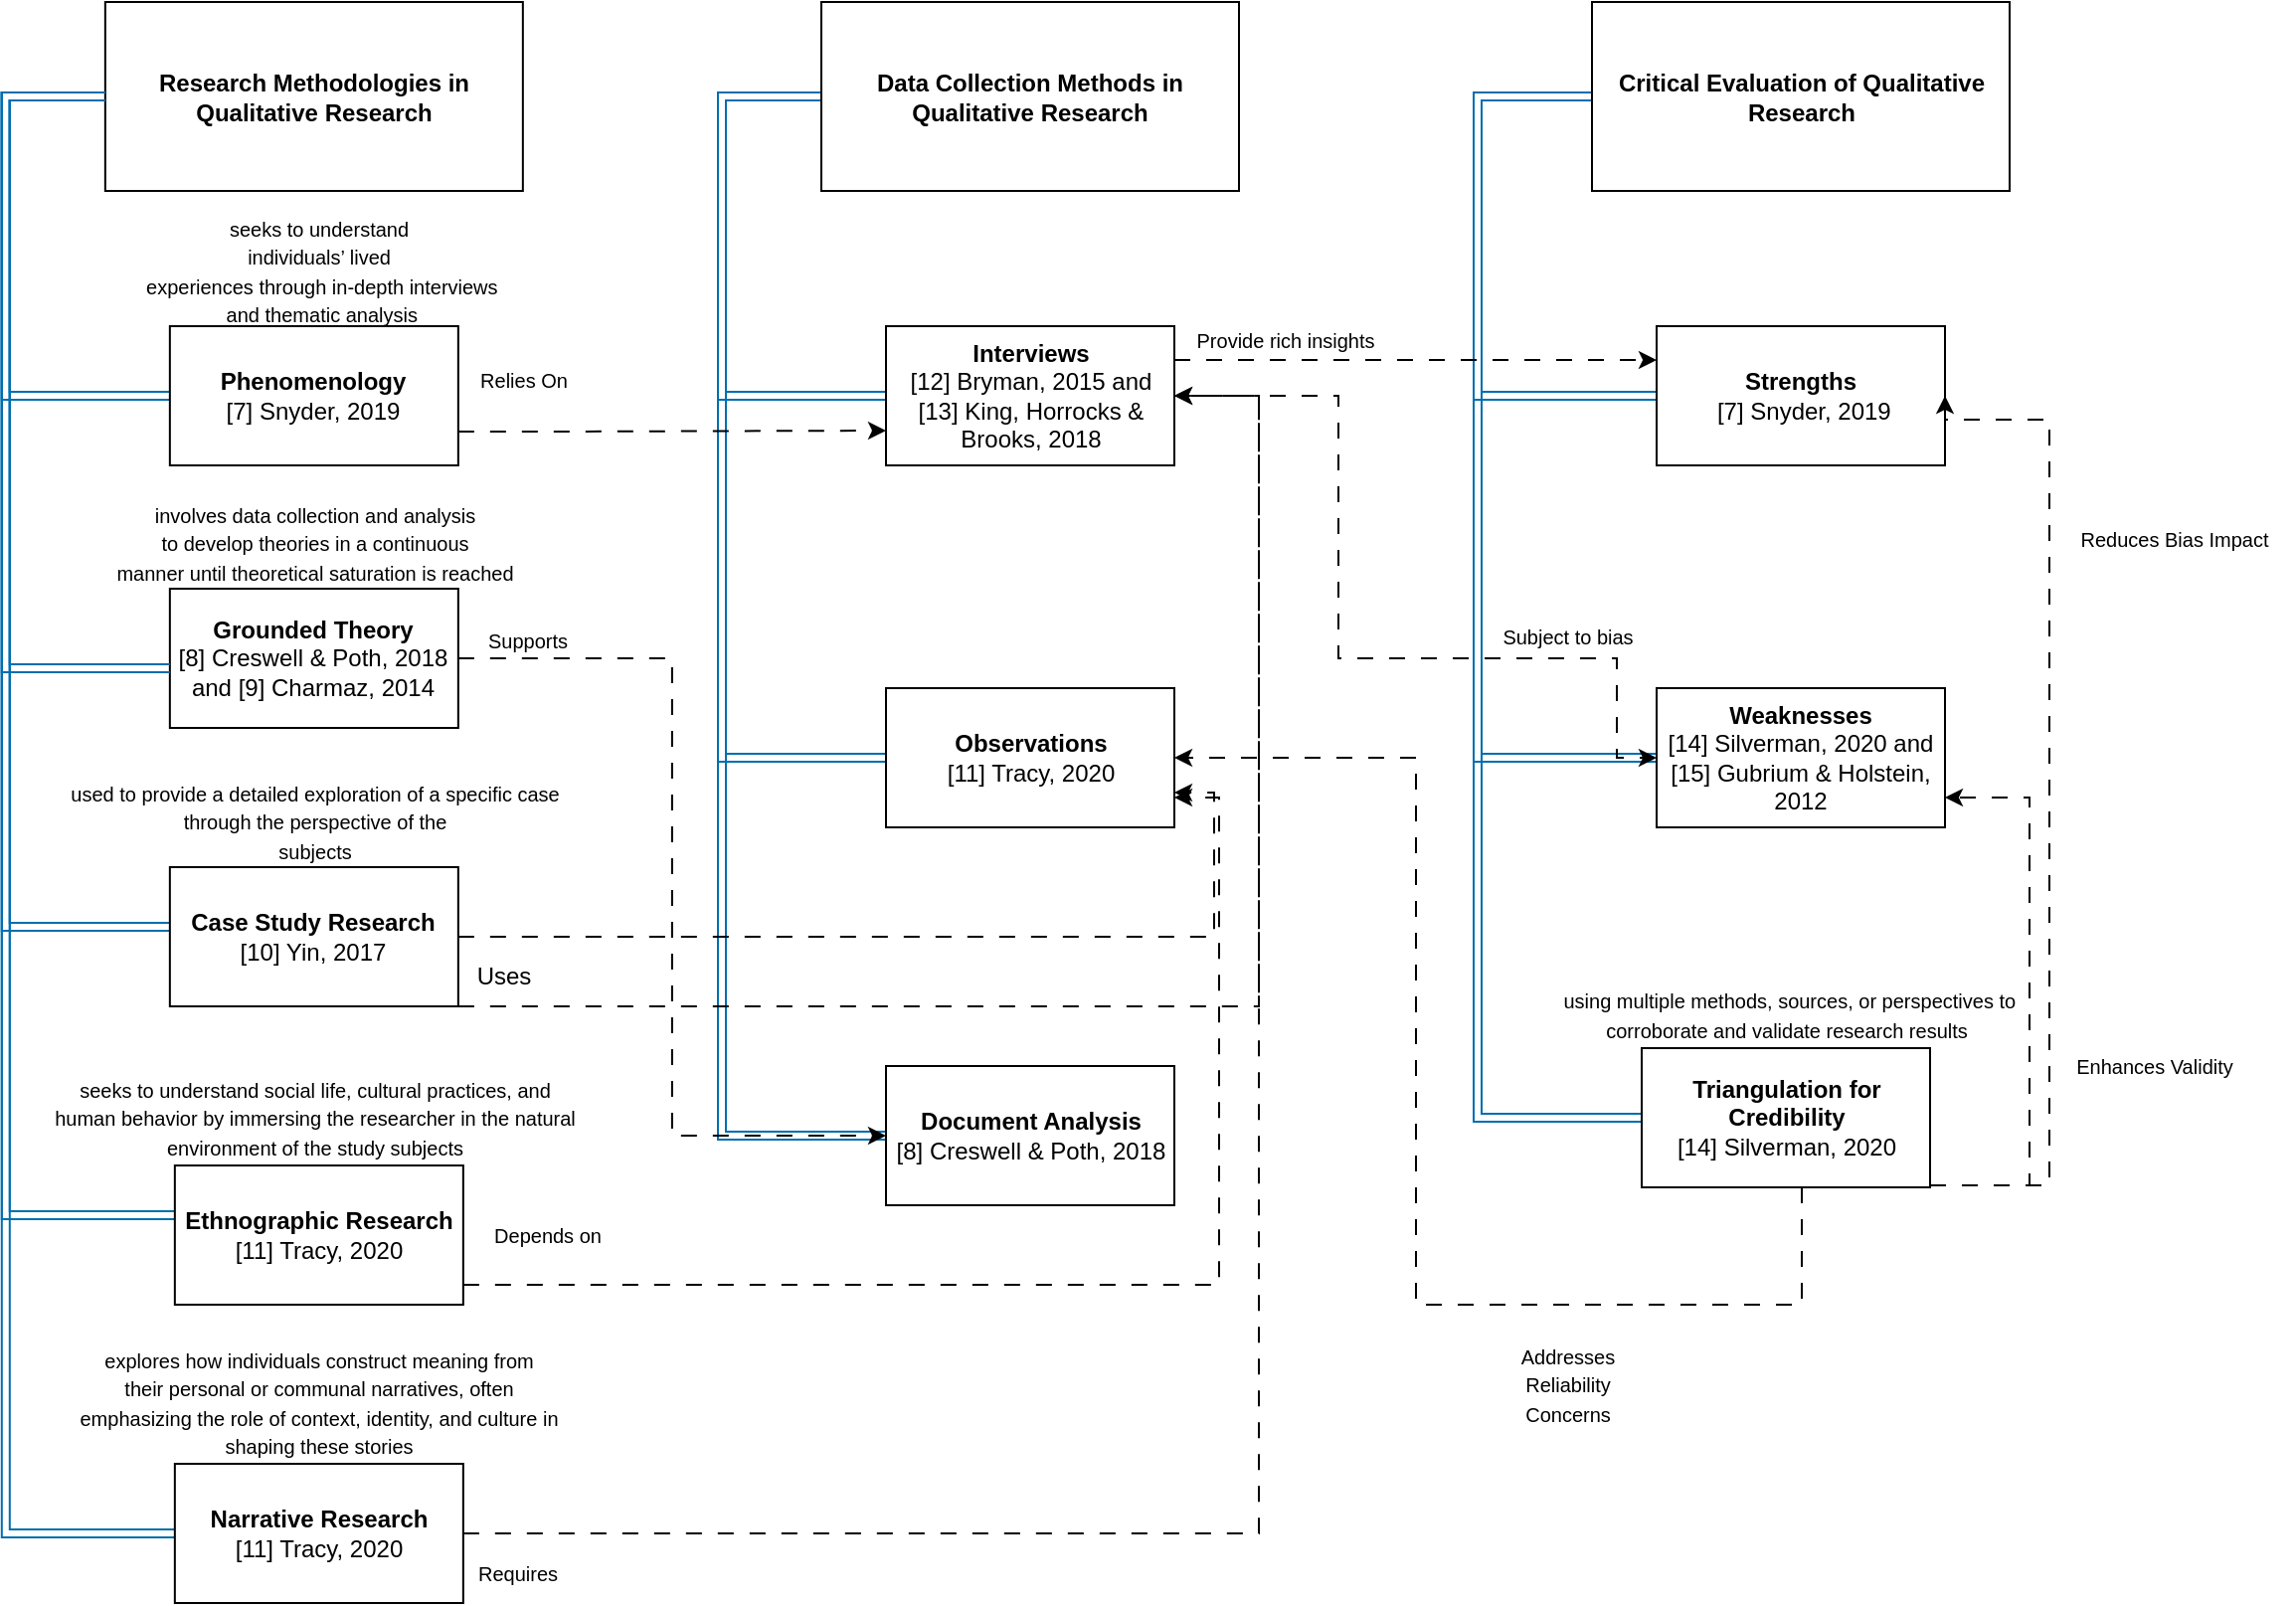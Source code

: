 <mxfile version="26.2.14">
  <diagram name="Page-1" id="0hR8YSfDXOYgBQ_CYvlL">
    <mxGraphModel dx="2239" dy="1856" grid="1" gridSize="10" guides="1" tooltips="1" connect="1" arrows="1" fold="1" page="1" pageScale="1" pageWidth="850" pageHeight="1100" math="0" shadow="0">
      <root>
        <mxCell id="0" />
        <mxCell id="1" parent="0" />
        <mxCell id="NxS91aCu4DIEj_iN74vv-1" style="edgeStyle=orthogonalEdgeStyle;rounded=0;orthogonalLoop=1;jettySize=auto;html=1;entryX=0;entryY=0.5;entryDx=0;entryDy=0;shape=link;fillColor=#1ba1e2;strokeColor=#006EAF;" parent="1" source="-4G90_z53GpQkwJH2JQ9-2" target="-4G90_z53GpQkwJH2JQ9-11" edge="1">
          <mxGeometry relative="1" as="geometry">
            <Array as="points">
              <mxPoint x="-840.08" y="-983" />
              <mxPoint x="-840.08" y="-832" />
            </Array>
          </mxGeometry>
        </mxCell>
        <mxCell id="NxS91aCu4DIEj_iN74vv-4" style="edgeStyle=orthogonalEdgeStyle;rounded=0;orthogonalLoop=1;jettySize=auto;html=1;shape=link;fillColor=#1ba1e2;strokeColor=#006EAF;" parent="1" source="-4G90_z53GpQkwJH2JQ9-2" target="-4G90_z53GpQkwJH2JQ9-12" edge="1">
          <mxGeometry relative="1" as="geometry">
            <Array as="points">
              <mxPoint x="-840.08" y="-983" />
              <mxPoint x="-840.08" y="-565" />
            </Array>
          </mxGeometry>
        </mxCell>
        <mxCell id="NxS91aCu4DIEj_iN74vv-10" style="edgeStyle=orthogonalEdgeStyle;rounded=0;orthogonalLoop=1;jettySize=auto;html=1;entryX=0;entryY=0.5;entryDx=0;entryDy=0;fillColor=#1ba1e2;strokeColor=#006EAF;shape=link;" parent="1" source="-4G90_z53GpQkwJH2JQ9-2" target="-4G90_z53GpQkwJH2JQ9-14" edge="1">
          <mxGeometry relative="1" as="geometry">
            <Array as="points">
              <mxPoint x="-840.08" y="-983" />
              <mxPoint x="-840.08" y="-260" />
            </Array>
          </mxGeometry>
        </mxCell>
        <mxCell id="-4G90_z53GpQkwJH2JQ9-2" value="&lt;span style=&quot;font-size: 12px;&quot;&gt;&lt;b&gt;Research Methodologies in Qualitative Research&lt;/b&gt;&lt;/span&gt;" style="rounded=0;whiteSpace=wrap;html=1;" parent="1" vertex="1">
          <mxGeometry x="-790.08" y="-1030" width="210" height="95" as="geometry" />
        </mxCell>
        <mxCell id="NxS91aCu4DIEj_iN74vv-13" style="edgeStyle=orthogonalEdgeStyle;rounded=0;orthogonalLoop=1;jettySize=auto;html=1;fillColor=#1ba1e2;strokeColor=#006EAF;shape=link;" parent="1" source="-4G90_z53GpQkwJH2JQ9-3" target="-4G90_z53GpQkwJH2JQ9-16" edge="1">
          <mxGeometry relative="1" as="geometry">
            <Array as="points">
              <mxPoint x="-480" y="-982.5" />
              <mxPoint x="-480" y="-832" />
            </Array>
          </mxGeometry>
        </mxCell>
        <mxCell id="NxS91aCu4DIEj_iN74vv-14" style="edgeStyle=orthogonalEdgeStyle;rounded=0;orthogonalLoop=1;jettySize=auto;html=1;shape=link;fillColor=#1ba1e2;strokeColor=#006EAF;" parent="1" source="-4G90_z53GpQkwJH2JQ9-3" target="-4G90_z53GpQkwJH2JQ9-15" edge="1">
          <mxGeometry relative="1" as="geometry">
            <Array as="points">
              <mxPoint x="-480" y="-982.5" />
              <mxPoint x="-480" y="-650" />
            </Array>
          </mxGeometry>
        </mxCell>
        <mxCell id="NxS91aCu4DIEj_iN74vv-15" style="edgeStyle=orthogonalEdgeStyle;rounded=0;orthogonalLoop=1;jettySize=auto;html=1;entryX=0;entryY=0.5;entryDx=0;entryDy=0;shape=link;fillColor=#1ba1e2;strokeColor=#006EAF;" parent="1" source="-4G90_z53GpQkwJH2JQ9-3" target="-4G90_z53GpQkwJH2JQ9-17" edge="1">
          <mxGeometry relative="1" as="geometry">
            <Array as="points">
              <mxPoint x="-480" y="-983" />
              <mxPoint x="-480" y="-460" />
            </Array>
          </mxGeometry>
        </mxCell>
        <mxCell id="-4G90_z53GpQkwJH2JQ9-3" value="&lt;b&gt;Data Collection Methods in Qualitative Research&lt;/b&gt;" style="rounded=0;whiteSpace=wrap;html=1;" parent="1" vertex="1">
          <mxGeometry x="-430" y="-1030" width="210" height="95" as="geometry" />
        </mxCell>
        <mxCell id="-4G90_z53GpQkwJH2JQ9-23" style="edgeStyle=orthogonalEdgeStyle;rounded=0;orthogonalLoop=1;jettySize=auto;html=1;entryX=0;entryY=0.5;entryDx=0;entryDy=0;dashed=1;dashPattern=8 8;" parent="1" source="-4G90_z53GpQkwJH2JQ9-6" target="-4G90_z53GpQkwJH2JQ9-17" edge="1">
          <mxGeometry relative="1" as="geometry" />
        </mxCell>
        <mxCell id="-4G90_z53GpQkwJH2JQ9-6" value="&lt;b&gt;Grounded Theory&lt;/b&gt;&lt;div&gt;&lt;span style=&quot;&quot; data-end=&quot;680&quot; data-start=&quot;651&quot;&gt;[8] Creswell &amp;amp; Poth, 2018&lt;/span&gt; and &lt;span style=&quot;&quot; data-end=&quot;706&quot; data-start=&quot;685&quot;&gt;[9] Charmaz, 2014&lt;/span&gt;&lt;/div&gt;" style="rounded=0;whiteSpace=wrap;html=1;" parent="1" vertex="1">
          <mxGeometry x="-757.58" y="-735" width="145" height="70" as="geometry" />
        </mxCell>
        <mxCell id="NxS91aCu4DIEj_iN74vv-16" style="edgeStyle=orthogonalEdgeStyle;rounded=0;orthogonalLoop=1;jettySize=auto;html=1;entryX=0;entryY=0.5;entryDx=0;entryDy=0;shape=link;fillColor=#1ba1e2;strokeColor=#006EAF;" parent="1" source="-4G90_z53GpQkwJH2JQ9-10" target="-4G90_z53GpQkwJH2JQ9-19" edge="1">
          <mxGeometry relative="1" as="geometry">
            <Array as="points">
              <mxPoint x="-100" y="-983" />
              <mxPoint x="-100" y="-832" />
            </Array>
          </mxGeometry>
        </mxCell>
        <mxCell id="NxS91aCu4DIEj_iN74vv-18" style="edgeStyle=orthogonalEdgeStyle;rounded=0;orthogonalLoop=1;jettySize=auto;html=1;entryX=0;entryY=0.5;entryDx=0;entryDy=0;shape=link;fillColor=#1ba1e2;strokeColor=#006EAF;" parent="1" source="-4G90_z53GpQkwJH2JQ9-10" target="-4G90_z53GpQkwJH2JQ9-18" edge="1">
          <mxGeometry relative="1" as="geometry">
            <Array as="points">
              <mxPoint x="-100" y="-983" />
              <mxPoint x="-100" y="-650" />
            </Array>
          </mxGeometry>
        </mxCell>
        <mxCell id="NxS91aCu4DIEj_iN74vv-19" style="edgeStyle=orthogonalEdgeStyle;rounded=0;orthogonalLoop=1;jettySize=auto;html=1;entryX=0;entryY=0.5;entryDx=0;entryDy=0;fillColor=#1ba1e2;strokeColor=#006EAF;shape=link;" parent="1" source="-4G90_z53GpQkwJH2JQ9-10" target="-4G90_z53GpQkwJH2JQ9-20" edge="1">
          <mxGeometry relative="1" as="geometry">
            <Array as="points">
              <mxPoint x="-100" y="-983" />
              <mxPoint x="-100" y="-469" />
            </Array>
          </mxGeometry>
        </mxCell>
        <mxCell id="-4G90_z53GpQkwJH2JQ9-10" value="&lt;b&gt;Critical Evaluation of Qualitative Research&lt;/b&gt;" style="rounded=0;whiteSpace=wrap;html=1;" parent="1" vertex="1">
          <mxGeometry x="-42.5" y="-1030" width="210" height="95" as="geometry" />
        </mxCell>
        <mxCell id="-4G90_z53GpQkwJH2JQ9-21" style="edgeStyle=orthogonalEdgeStyle;rounded=0;orthogonalLoop=1;jettySize=auto;html=1;entryX=0;entryY=0.75;entryDx=0;entryDy=0;dashed=1;dashPattern=8 8;" parent="1" source="-4G90_z53GpQkwJH2JQ9-11" target="-4G90_z53GpQkwJH2JQ9-16" edge="1">
          <mxGeometry relative="1" as="geometry">
            <Array as="points">
              <mxPoint x="-570" y="-814" />
              <mxPoint x="-570" y="-814" />
            </Array>
          </mxGeometry>
        </mxCell>
        <mxCell id="-4G90_z53GpQkwJH2JQ9-25" style="edgeStyle=orthogonalEdgeStyle;rounded=0;orthogonalLoop=1;jettySize=auto;html=1;entryX=1;entryY=0.5;entryDx=0;entryDy=0;dashed=1;dashPattern=8 8;" parent="1" source="-4G90_z53GpQkwJH2JQ9-12" target="-4G90_z53GpQkwJH2JQ9-16" edge="1">
          <mxGeometry relative="1" as="geometry">
            <Array as="points">
              <mxPoint x="-210" y="-525" />
              <mxPoint x="-210" y="-832" />
            </Array>
          </mxGeometry>
        </mxCell>
        <mxCell id="NxS91aCu4DIEj_iN74vv-17" style="edgeStyle=orthogonalEdgeStyle;rounded=0;orthogonalLoop=1;jettySize=auto;html=1;entryX=1;entryY=0.75;entryDx=0;entryDy=0;dashed=1;dashPattern=8 8;" parent="1" source="-4G90_z53GpQkwJH2JQ9-12" target="-4G90_z53GpQkwJH2JQ9-15" edge="1">
          <mxGeometry relative="1" as="geometry" />
        </mxCell>
        <mxCell id="-4G90_z53GpQkwJH2JQ9-12" value="&lt;b&gt;Case Study Research&lt;/b&gt;&lt;div&gt;[10] Yin, 2017&lt;/div&gt;" style="rounded=0;whiteSpace=wrap;html=1;" parent="1" vertex="1">
          <mxGeometry x="-757.58" y="-595" width="145" height="70" as="geometry" />
        </mxCell>
        <mxCell id="-4G90_z53GpQkwJH2JQ9-28" style="edgeStyle=orthogonalEdgeStyle;rounded=0;orthogonalLoop=1;jettySize=auto;html=1;dashed=1;dashPattern=8 8;" parent="1" source="-4G90_z53GpQkwJH2JQ9-13" target="-4G90_z53GpQkwJH2JQ9-15" edge="1">
          <mxGeometry relative="1" as="geometry">
            <Array as="points">
              <mxPoint x="-230" y="-385" />
              <mxPoint x="-230" y="-630" />
            </Array>
          </mxGeometry>
        </mxCell>
        <mxCell id="-4G90_z53GpQkwJH2JQ9-30" style="edgeStyle=orthogonalEdgeStyle;rounded=0;orthogonalLoop=1;jettySize=auto;html=1;entryX=1;entryY=0.5;entryDx=0;entryDy=0;dashed=1;dashPattern=8 8;" parent="1" source="-4G90_z53GpQkwJH2JQ9-14" target="-4G90_z53GpQkwJH2JQ9-16" edge="1">
          <mxGeometry relative="1" as="geometry">
            <Array as="points">
              <mxPoint x="-210" y="-260" />
              <mxPoint x="-210" y="-832" />
            </Array>
          </mxGeometry>
        </mxCell>
        <mxCell id="-4G90_z53GpQkwJH2JQ9-14" value="&lt;b&gt;Narrative Research&lt;/b&gt;&lt;br&gt;&lt;div style=&quot;&quot;&gt;&lt;span style=&quot;font-size: 12px;&quot;&gt;[11] Tracy, 2020&lt;/span&gt;&lt;/div&gt;" style="rounded=0;whiteSpace=wrap;html=1;" parent="1" vertex="1">
          <mxGeometry x="-755.08" y="-295" width="145" height="70" as="geometry" />
        </mxCell>
        <mxCell id="-4G90_z53GpQkwJH2JQ9-15" value="&lt;b&gt;Observations&lt;/b&gt;&lt;br&gt;&lt;span style=&quot;font-size: 12px;&quot;&gt;[11] Tracy, 2020&lt;/span&gt;" style="rounded=0;whiteSpace=wrap;html=1;" parent="1" vertex="1">
          <mxGeometry x="-397.5" y="-685" width="145" height="70" as="geometry" />
        </mxCell>
        <mxCell id="-4G90_z53GpQkwJH2JQ9-36" style="edgeStyle=orthogonalEdgeStyle;rounded=0;orthogonalLoop=1;jettySize=auto;html=1;dashed=1;dashPattern=8 8;" parent="1" source="-4G90_z53GpQkwJH2JQ9-16" target="-4G90_z53GpQkwJH2JQ9-19" edge="1">
          <mxGeometry relative="1" as="geometry">
            <Array as="points">
              <mxPoint x="-140" y="-850" />
              <mxPoint x="-140" y="-850" />
            </Array>
          </mxGeometry>
        </mxCell>
        <mxCell id="-4G90_z53GpQkwJH2JQ9-63" style="edgeStyle=orthogonalEdgeStyle;rounded=0;orthogonalLoop=1;jettySize=auto;html=1;entryX=0;entryY=0.5;entryDx=0;entryDy=0;dashed=1;dashPattern=8 8;" parent="1" source="-4G90_z53GpQkwJH2JQ9-16" target="-4G90_z53GpQkwJH2JQ9-18" edge="1">
          <mxGeometry relative="1" as="geometry">
            <Array as="points">
              <mxPoint x="-170" y="-832" />
              <mxPoint x="-170" y="-700" />
              <mxPoint x="-30" y="-700" />
              <mxPoint x="-30" y="-650" />
            </Array>
          </mxGeometry>
        </mxCell>
        <mxCell id="-4G90_z53GpQkwJH2JQ9-16" value="&lt;b&gt;Interviews&lt;/b&gt;&lt;br&gt;&lt;span style=&quot;font-size: 12px;&quot;&gt;[12] Bryman, 2015 and [13] King, Horrocks &amp;amp; Brooks, 2018&lt;/span&gt;" style="rounded=0;whiteSpace=wrap;html=1;" parent="1" vertex="1">
          <mxGeometry x="-397.5" y="-867" width="145" height="70" as="geometry" />
        </mxCell>
        <mxCell id="-4G90_z53GpQkwJH2JQ9-17" value="&lt;b&gt;Document Analysis&lt;/b&gt;&lt;br&gt;&lt;div style=&quot;&quot;&gt;&lt;span style=&quot;font-size: 12px;&quot;&gt;[8] Creswell &amp;amp; Poth, 2018&lt;/span&gt;&lt;/div&gt;" style="rounded=0;whiteSpace=wrap;html=1;" parent="1" vertex="1">
          <mxGeometry x="-397.5" y="-495" width="145" height="70" as="geometry" />
        </mxCell>
        <mxCell id="-4G90_z53GpQkwJH2JQ9-18" value="&lt;b style=&quot;font-size: 12px;&quot;&gt;Weaknesses&lt;br&gt;&lt;/b&gt;&lt;span style=&quot;font-size: 12px;&quot;&gt;[14] Silverman, 2020 and [15] Gubrium &amp;amp; Holstein, 2012&lt;/span&gt;" style="rounded=0;whiteSpace=wrap;html=1;" parent="1" vertex="1">
          <mxGeometry x="-10" y="-685" width="145" height="70" as="geometry" />
        </mxCell>
        <mxCell id="-4G90_z53GpQkwJH2JQ9-19" value="&lt;b&gt;Strengths&lt;/b&gt;&lt;br&gt;&lt;span style=&quot;font-size: 12px;&quot;&gt;&amp;nbsp;[7] Snyder, 2019&lt;/span&gt;" style="rounded=0;whiteSpace=wrap;html=1;" parent="1" vertex="1">
          <mxGeometry x="-10" y="-867" width="145" height="70" as="geometry" />
        </mxCell>
        <mxCell id="-4G90_z53GpQkwJH2JQ9-40" style="edgeStyle=orthogonalEdgeStyle;rounded=0;orthogonalLoop=1;jettySize=auto;html=1;entryX=1;entryY=0.5;entryDx=0;entryDy=0;dashed=1;dashPattern=8 8;" parent="1" source="-4G90_z53GpQkwJH2JQ9-20" target="-4G90_z53GpQkwJH2JQ9-19" edge="1">
          <mxGeometry relative="1" as="geometry">
            <Array as="points">
              <mxPoint x="187.5" y="-435" />
              <mxPoint x="187.5" y="-820" />
            </Array>
          </mxGeometry>
        </mxCell>
        <mxCell id="-4G90_z53GpQkwJH2JQ9-41" style="edgeStyle=orthogonalEdgeStyle;rounded=0;orthogonalLoop=1;jettySize=auto;html=1;dashed=1;dashPattern=8 8;" parent="1" source="-4G90_z53GpQkwJH2JQ9-20" target="-4G90_z53GpQkwJH2JQ9-18" edge="1">
          <mxGeometry relative="1" as="geometry">
            <mxPoint x="135.5" y="-705" as="targetPoint" />
            <Array as="points">
              <mxPoint x="177.5" y="-435" />
              <mxPoint x="177.5" y="-630" />
            </Array>
          </mxGeometry>
        </mxCell>
        <mxCell id="-4G90_z53GpQkwJH2JQ9-46" style="edgeStyle=orthogonalEdgeStyle;rounded=0;orthogonalLoop=1;jettySize=auto;html=1;entryX=1;entryY=0.5;entryDx=0;entryDy=0;dashed=1;dashPattern=8 8;" parent="1" source="-4G90_z53GpQkwJH2JQ9-20" target="-4G90_z53GpQkwJH2JQ9-15" edge="1">
          <mxGeometry relative="1" as="geometry">
            <Array as="points">
              <mxPoint x="63" y="-375" />
              <mxPoint x="-131" y="-375" />
              <mxPoint x="-131" y="-650" />
            </Array>
          </mxGeometry>
        </mxCell>
        <mxCell id="-4G90_z53GpQkwJH2JQ9-20" value="&lt;b&gt;Triangulation for Credibility&lt;/b&gt;&lt;br&gt;&lt;div style=&quot;&quot;&gt;[14] Silverman, 2020&lt;/div&gt;" style="rounded=0;whiteSpace=wrap;html=1;" parent="1" vertex="1">
          <mxGeometry x="-17.5" y="-504" width="145" height="70" as="geometry" />
        </mxCell>
        <mxCell id="-4G90_z53GpQkwJH2JQ9-22" value="&lt;font style=&quot;font-size: 10px;&quot;&gt;Relies On&lt;/font&gt;" style="text;html=1;align=center;verticalAlign=middle;resizable=0;points=[];autosize=1;strokeColor=none;fillColor=none;" parent="1" vertex="1">
          <mxGeometry x="-615.08" y="-855" width="70" height="30" as="geometry" />
        </mxCell>
        <mxCell id="-4G90_z53GpQkwJH2JQ9-24" value="&lt;font style=&quot;font-size: 10px;&quot;&gt;Supports&lt;/font&gt;" style="text;html=1;align=center;verticalAlign=middle;resizable=0;points=[];autosize=1;strokeColor=none;fillColor=none;" parent="1" vertex="1">
          <mxGeometry x="-607.58" y="-724" width="60" height="30" as="geometry" />
        </mxCell>
        <mxCell id="-4G90_z53GpQkwJH2JQ9-26" value="Uses" style="text;html=1;align=center;verticalAlign=middle;resizable=0;points=[];autosize=1;strokeColor=none;fillColor=none;" parent="1" vertex="1">
          <mxGeometry x="-615.08" y="-555" width="50" height="30" as="geometry" />
        </mxCell>
        <mxCell id="-4G90_z53GpQkwJH2JQ9-29" value="&lt;font style=&quot;font-size: 10px;&quot;&gt;Depends on&lt;/font&gt;" style="text;html=1;align=center;verticalAlign=middle;resizable=0;points=[];autosize=1;strokeColor=none;fillColor=none;" parent="1" vertex="1">
          <mxGeometry x="-607.58" y="-425" width="80" height="30" as="geometry" />
        </mxCell>
        <mxCell id="-4G90_z53GpQkwJH2JQ9-31" value="&lt;font style=&quot;font-size: 10px;&quot;&gt;Requires&lt;/font&gt;" style="text;html=1;align=center;verticalAlign=middle;resizable=0;points=[];autosize=1;strokeColor=none;fillColor=none;" parent="1" vertex="1">
          <mxGeometry x="-612.58" y="-255" width="60" height="30" as="geometry" />
        </mxCell>
        <mxCell id="-4G90_z53GpQkwJH2JQ9-37" value="&lt;font style=&quot;font-size: 10px;&quot;&gt;Subject to bias&lt;/font&gt;" style="text;html=1;align=center;verticalAlign=middle;resizable=0;points=[];autosize=1;strokeColor=none;fillColor=none;" parent="1" vertex="1">
          <mxGeometry x="-100" y="-726" width="90" height="30" as="geometry" />
        </mxCell>
        <mxCell id="-4G90_z53GpQkwJH2JQ9-38" value="&lt;font style=&quot;font-size: 10px;&quot;&gt;Provide rich insights&lt;/font&gt;" style="text;html=1;align=center;verticalAlign=middle;resizable=0;points=[];autosize=1;strokeColor=none;fillColor=none;" parent="1" vertex="1">
          <mxGeometry x="-252.5" y="-875" width="110" height="30" as="geometry" />
        </mxCell>
        <mxCell id="-4G90_z53GpQkwJH2JQ9-42" value="&lt;font style=&quot;font-size: 10px;&quot;&gt;Enhances Validity&lt;/font&gt;" style="text;html=1;align=center;verticalAlign=middle;resizable=0;points=[];autosize=1;strokeColor=none;fillColor=none;" parent="1" vertex="1">
          <mxGeometry x="190" y="-510" width="100" height="30" as="geometry" />
        </mxCell>
        <mxCell id="-4G90_z53GpQkwJH2JQ9-43" value="&lt;font style=&quot;font-size: 10px;&quot;&gt;Reduces Bias Impact&lt;/font&gt;" style="text;html=1;align=center;verticalAlign=middle;resizable=0;points=[];autosize=1;strokeColor=none;fillColor=none;" parent="1" vertex="1">
          <mxGeometry x="190" y="-775" width="120" height="30" as="geometry" />
        </mxCell>
        <mxCell id="-4G90_z53GpQkwJH2JQ9-45" value="&lt;font style=&quot;font-size: 10px;&quot;&gt;Addresses&lt;br&gt;Reliability&lt;br&gt;Concerns&lt;/font&gt;" style="text;html=1;align=center;verticalAlign=middle;resizable=0;points=[];autosize=1;strokeColor=none;fillColor=none;" parent="1" vertex="1">
          <mxGeometry x="-90" y="-365" width="70" height="60" as="geometry" />
        </mxCell>
        <mxCell id="NxS91aCu4DIEj_iN74vv-9" value="" style="edgeStyle=orthogonalEdgeStyle;rounded=0;orthogonalLoop=1;jettySize=auto;html=1;fillColor=#1ba1e2;strokeColor=#006EAF;shape=link;" parent="1" source="-4G90_z53GpQkwJH2JQ9-2" target="-4G90_z53GpQkwJH2JQ9-13" edge="1">
          <mxGeometry relative="1" as="geometry">
            <mxPoint x="-790.08" y="-983" as="sourcePoint" />
            <mxPoint x="-685.08" y="-295" as="targetPoint" />
            <Array as="points">
              <mxPoint x="-840.08" y="-983" />
              <mxPoint x="-840.08" y="-420" />
            </Array>
          </mxGeometry>
        </mxCell>
        <mxCell id="-4G90_z53GpQkwJH2JQ9-13" value="&lt;p class=&quot;&quot; data-end=&quot;898&quot; data-start=&quot;871&quot;&gt;&lt;strong data-end=&quot;896&quot; data-start=&quot;871&quot;&gt;Ethnographic Research&lt;br&gt;&lt;/strong&gt;&lt;span style=&quot;background-color: transparent; color: light-dark(rgb(0, 0, 0), rgb(255, 255, 255));&quot;&gt;[11] Tracy, 2020&lt;/span&gt;&lt;/p&gt;" style="rounded=0;whiteSpace=wrap;html=1;" parent="1" vertex="1">
          <mxGeometry x="-755.08" y="-445" width="145" height="70" as="geometry" />
        </mxCell>
        <mxCell id="NxS91aCu4DIEj_iN74vv-12" value="" style="edgeStyle=orthogonalEdgeStyle;rounded=0;orthogonalLoop=1;jettySize=auto;html=1;fillColor=#1ba1e2;strokeColor=#006EAF;shape=link;" parent="1" source="-4G90_z53GpQkwJH2JQ9-2" target="-4G90_z53GpQkwJH2JQ9-6" edge="1">
          <mxGeometry relative="1" as="geometry">
            <mxPoint x="-790.08" y="-983" as="sourcePoint" />
            <mxPoint x="-680.08" y="-715" as="targetPoint" />
            <Array as="points">
              <mxPoint x="-840.08" y="-983" />
              <mxPoint x="-840.08" y="-695" />
            </Array>
          </mxGeometry>
        </mxCell>
        <mxCell id="-4G90_z53GpQkwJH2JQ9-11" value="&lt;b&gt;Phenomenology&lt;/b&gt;&lt;div&gt;[7] Snyder, 2019&lt;/div&gt;" style="rounded=0;whiteSpace=wrap;html=1;" parent="1" vertex="1">
          <mxGeometry x="-757.58" y="-867" width="145" height="70" as="geometry" />
        </mxCell>
        <mxCell id="NxS91aCu4DIEj_iN74vv-20" value="&lt;font style=&quot;font-size: 10px;&quot;&gt;seeks to understand&lt;br&gt;individuals’ lived&lt;br&gt;&amp;nbsp;experiences through in-depth interviews&lt;br&gt;&amp;nbsp;and thematic analysis&lt;/font&gt;" style="text;html=1;align=center;verticalAlign=middle;resizable=0;points=[];autosize=1;strokeColor=none;fillColor=none;" parent="1" vertex="1">
          <mxGeometry x="-782.58" y="-930" width="200" height="70" as="geometry" />
        </mxCell>
        <mxCell id="NxS91aCu4DIEj_iN74vv-21" value="&lt;font style=&quot;font-size: 10px;&quot;&gt;involves data collection and analysis &lt;br&gt;to develop theories in a continuous&lt;br&gt;manner until theoretical saturation is reached&lt;/font&gt;" style="text;html=1;align=center;verticalAlign=middle;resizable=0;points=[];autosize=1;strokeColor=none;fillColor=none;" parent="1" vertex="1">
          <mxGeometry x="-795.08" y="-788" width="220" height="60" as="geometry" />
        </mxCell>
        <mxCell id="NxS91aCu4DIEj_iN74vv-22" value="&lt;div&gt;&lt;span style=&quot;font-size: 10px;&quot;&gt;used to provide a detailed exploration of a specific case &lt;br&gt;through the perspective of the&lt;/span&gt;&lt;/div&gt;&lt;div&gt;&lt;span style=&quot;font-size: 10px;&quot;&gt;subjects&lt;/span&gt;&lt;/div&gt;" style="text;html=1;align=center;verticalAlign=middle;resizable=0;points=[];autosize=1;strokeColor=none;fillColor=none;" parent="1" vertex="1">
          <mxGeometry x="-820.08" y="-648" width="270" height="60" as="geometry" />
        </mxCell>
        <mxCell id="NxS91aCu4DIEj_iN74vv-23" value="&lt;div&gt;&lt;span style=&quot;font-size: 10px;&quot;&gt;seeks to understand social life, cultural practices, and &lt;br&gt;human behavior by immersing the researcher in the natural&lt;/span&gt;&lt;/div&gt;&lt;div&gt;&lt;span style=&quot;font-size: 10px;&quot;&gt;environment of the study subjects&lt;/span&gt;&lt;/div&gt;" style="text;html=1;align=center;verticalAlign=middle;resizable=0;points=[];autosize=1;strokeColor=none;fillColor=none;" parent="1" vertex="1">
          <mxGeometry x="-830.08" y="-499" width="290" height="60" as="geometry" />
        </mxCell>
        <mxCell id="NxS91aCu4DIEj_iN74vv-24" value="&lt;div&gt;&lt;span style=&quot;font-size: 10px;&quot;&gt;explores how individuals construct&amp;nbsp;&lt;/span&gt;&lt;span style=&quot;font-size: 10px; background-color: transparent; color: light-dark(rgb(0, 0, 0), rgb(255, 255, 255));&quot;&gt;meaning from&lt;br&gt;their personal or communal narratives, often&lt;/span&gt;&lt;/div&gt;&lt;div&gt;&lt;span style=&quot;font-size: 10px;&quot;&gt;emphasizing the role of context, identity, and culture in&lt;/span&gt;&lt;/div&gt;&lt;div&gt;&lt;span style=&quot;font-size: 10px;&quot;&gt;shaping these stories&lt;/span&gt;&lt;/div&gt;" style="text;html=1;align=center;verticalAlign=middle;resizable=0;points=[];autosize=1;strokeColor=none;fillColor=none;" parent="1" vertex="1">
          <mxGeometry x="-812.58" y="-361" width="260" height="70" as="geometry" />
        </mxCell>
        <mxCell id="3ZH0ABs5cMeZ3MqNFADc-3" value="&lt;span style=&quot;font-size: 10px;&quot;&gt;&amp;nbsp;using multiple methods, sources, or perspectives to&lt;br&gt;corroborate and validate research results&lt;/span&gt;" style="text;html=1;align=center;verticalAlign=middle;resizable=0;points=[];autosize=1;strokeColor=none;fillColor=none;" vertex="1" parent="1">
          <mxGeometry x="-70" y="-541" width="250" height="40" as="geometry" />
        </mxCell>
      </root>
    </mxGraphModel>
  </diagram>
</mxfile>
